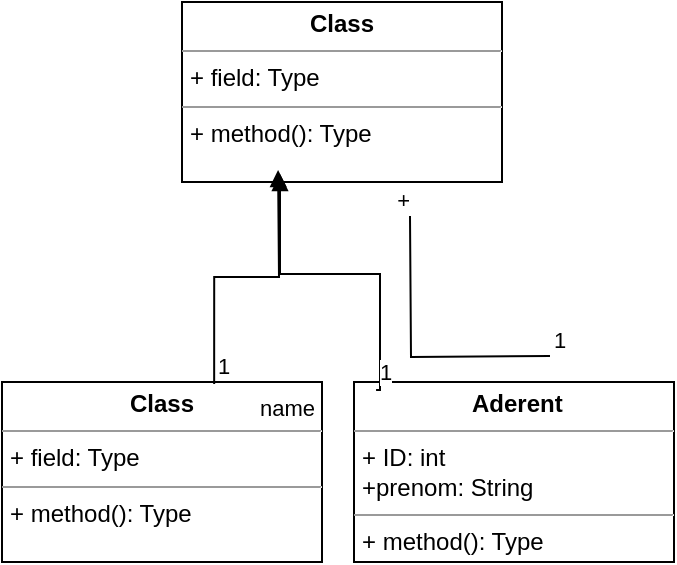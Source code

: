 <mxfile version="16.4.7" type="github">
  <diagram id="0zLrLL3SlMY0kqzyK-gC" name="Page-1">
    <mxGraphModel dx="868" dy="450" grid="1" gridSize="10" guides="1" tooltips="1" connect="1" arrows="1" fold="1" page="1" pageScale="1" pageWidth="827" pageHeight="1169" math="0" shadow="0">
      <root>
        <mxCell id="0" />
        <mxCell id="1" parent="0" />
        <mxCell id="j1NOJt1yVplvUq6LUxpD-1" value="&lt;p style=&quot;margin: 0px ; margin-top: 4px ; text-align: center&quot;&gt;&lt;b&gt;&amp;nbsp;Aderent&lt;/b&gt;&lt;/p&gt;&lt;hr size=&quot;1&quot;&gt;&lt;p style=&quot;margin: 0px ; margin-left: 4px&quot;&gt;+ ID: int&lt;/p&gt;&lt;p style=&quot;margin: 0px ; margin-left: 4px&quot;&gt;+prenom: String&lt;/p&gt;&lt;hr size=&quot;1&quot;&gt;&lt;p style=&quot;margin: 0px ; margin-left: 4px&quot;&gt;+ method(): Type&lt;/p&gt;" style="verticalAlign=top;align=left;overflow=fill;fontSize=12;fontFamily=Helvetica;html=1;" vertex="1" parent="1">
          <mxGeometry x="266" y="260" width="160" height="90" as="geometry" />
        </mxCell>
        <mxCell id="j1NOJt1yVplvUq6LUxpD-2" value="&lt;p style=&quot;margin:0px;margin-top:4px;text-align:center;&quot;&gt;&lt;b&gt;Class&lt;/b&gt;&lt;/p&gt;&lt;hr size=&quot;1&quot;/&gt;&lt;p style=&quot;margin:0px;margin-left:4px;&quot;&gt;+ field: Type&lt;/p&gt;&lt;hr size=&quot;1&quot;/&gt;&lt;p style=&quot;margin:0px;margin-left:4px;&quot;&gt;+ method(): Type&lt;/p&gt;" style="verticalAlign=top;align=left;overflow=fill;fontSize=12;fontFamily=Helvetica;html=1;" vertex="1" parent="1">
          <mxGeometry x="180" y="70" width="160" height="90" as="geometry" />
        </mxCell>
        <mxCell id="j1NOJt1yVplvUq6LUxpD-3" value="&lt;p style=&quot;margin:0px;margin-top:4px;text-align:center;&quot;&gt;&lt;b&gt;Class&lt;/b&gt;&lt;/p&gt;&lt;hr size=&quot;1&quot;/&gt;&lt;p style=&quot;margin:0px;margin-left:4px;&quot;&gt;+ field: Type&lt;/p&gt;&lt;hr size=&quot;1&quot;/&gt;&lt;p style=&quot;margin:0px;margin-left:4px;&quot;&gt;+ method(): Type&lt;/p&gt;" style="verticalAlign=top;align=left;overflow=fill;fontSize=12;fontFamily=Helvetica;html=1;" vertex="1" parent="1">
          <mxGeometry x="90" y="260" width="160" height="90" as="geometry" />
        </mxCell>
        <mxCell id="j1NOJt1yVplvUq6LUxpD-4" value="name" style="endArrow=block;endFill=1;html=1;edgeStyle=orthogonalEdgeStyle;align=left;verticalAlign=top;rounded=0;entryX=0.444;entryY=1.011;entryDx=0;entryDy=0;entryPerimeter=0;exitX=0.663;exitY=0.011;exitDx=0;exitDy=0;exitPerimeter=0;" edge="1" parent="1" source="j1NOJt1yVplvUq6LUxpD-3">
          <mxGeometry x="-1" y="-29" relative="1" as="geometry">
            <mxPoint x="198.04" y="231.99" as="sourcePoint" />
            <mxPoint x="228.04" y="154" as="targetPoint" />
            <mxPoint x="-8" y="-1" as="offset" />
          </mxGeometry>
        </mxCell>
        <mxCell id="j1NOJt1yVplvUq6LUxpD-5" value="1" style="edgeLabel;resizable=0;html=1;align=left;verticalAlign=bottom;" connectable="0" vertex="1" parent="j1NOJt1yVplvUq6LUxpD-4">
          <mxGeometry x="-1" relative="1" as="geometry" />
        </mxCell>
        <mxCell id="j1NOJt1yVplvUq6LUxpD-6" value="" style="endArrow=block;endFill=1;html=1;edgeStyle=orthogonalEdgeStyle;align=left;verticalAlign=top;rounded=0;exitX=0.069;exitY=0.011;exitDx=0;exitDy=0;exitPerimeter=0;" edge="1" parent="1">
          <mxGeometry x="0.1" y="-10" relative="1" as="geometry">
            <mxPoint x="277.04" y="263.99" as="sourcePoint" />
            <mxPoint x="229" y="156" as="targetPoint" />
            <Array as="points">
              <mxPoint x="279" y="264" />
              <mxPoint x="279" y="206" />
              <mxPoint x="229" y="206" />
            </Array>
            <mxPoint as="offset" />
          </mxGeometry>
        </mxCell>
        <mxCell id="j1NOJt1yVplvUq6LUxpD-7" value="1" style="edgeLabel;resizable=0;html=1;align=left;verticalAlign=bottom;" connectable="0" vertex="1" parent="j1NOJt1yVplvUq6LUxpD-6">
          <mxGeometry x="-1" relative="1" as="geometry" />
        </mxCell>
        <mxCell id="j1NOJt1yVplvUq6LUxpD-10" value="" style="endArrow=none;html=1;edgeStyle=orthogonalEdgeStyle;rounded=0;" edge="1" parent="1">
          <mxGeometry relative="1" as="geometry">
            <mxPoint x="364" y="247" as="sourcePoint" />
            <mxPoint x="294" y="177" as="targetPoint" />
          </mxGeometry>
        </mxCell>
        <mxCell id="j1NOJt1yVplvUq6LUxpD-11" value="1&lt;br&gt;" style="edgeLabel;resizable=0;html=1;align=left;verticalAlign=bottom;" connectable="0" vertex="1" parent="j1NOJt1yVplvUq6LUxpD-10">
          <mxGeometry x="-1" relative="1" as="geometry" />
        </mxCell>
        <mxCell id="j1NOJt1yVplvUq6LUxpD-12" value="+" style="edgeLabel;resizable=0;html=1;align=right;verticalAlign=bottom;" connectable="0" vertex="1" parent="j1NOJt1yVplvUq6LUxpD-10">
          <mxGeometry x="1" relative="1" as="geometry" />
        </mxCell>
      </root>
    </mxGraphModel>
  </diagram>
</mxfile>
